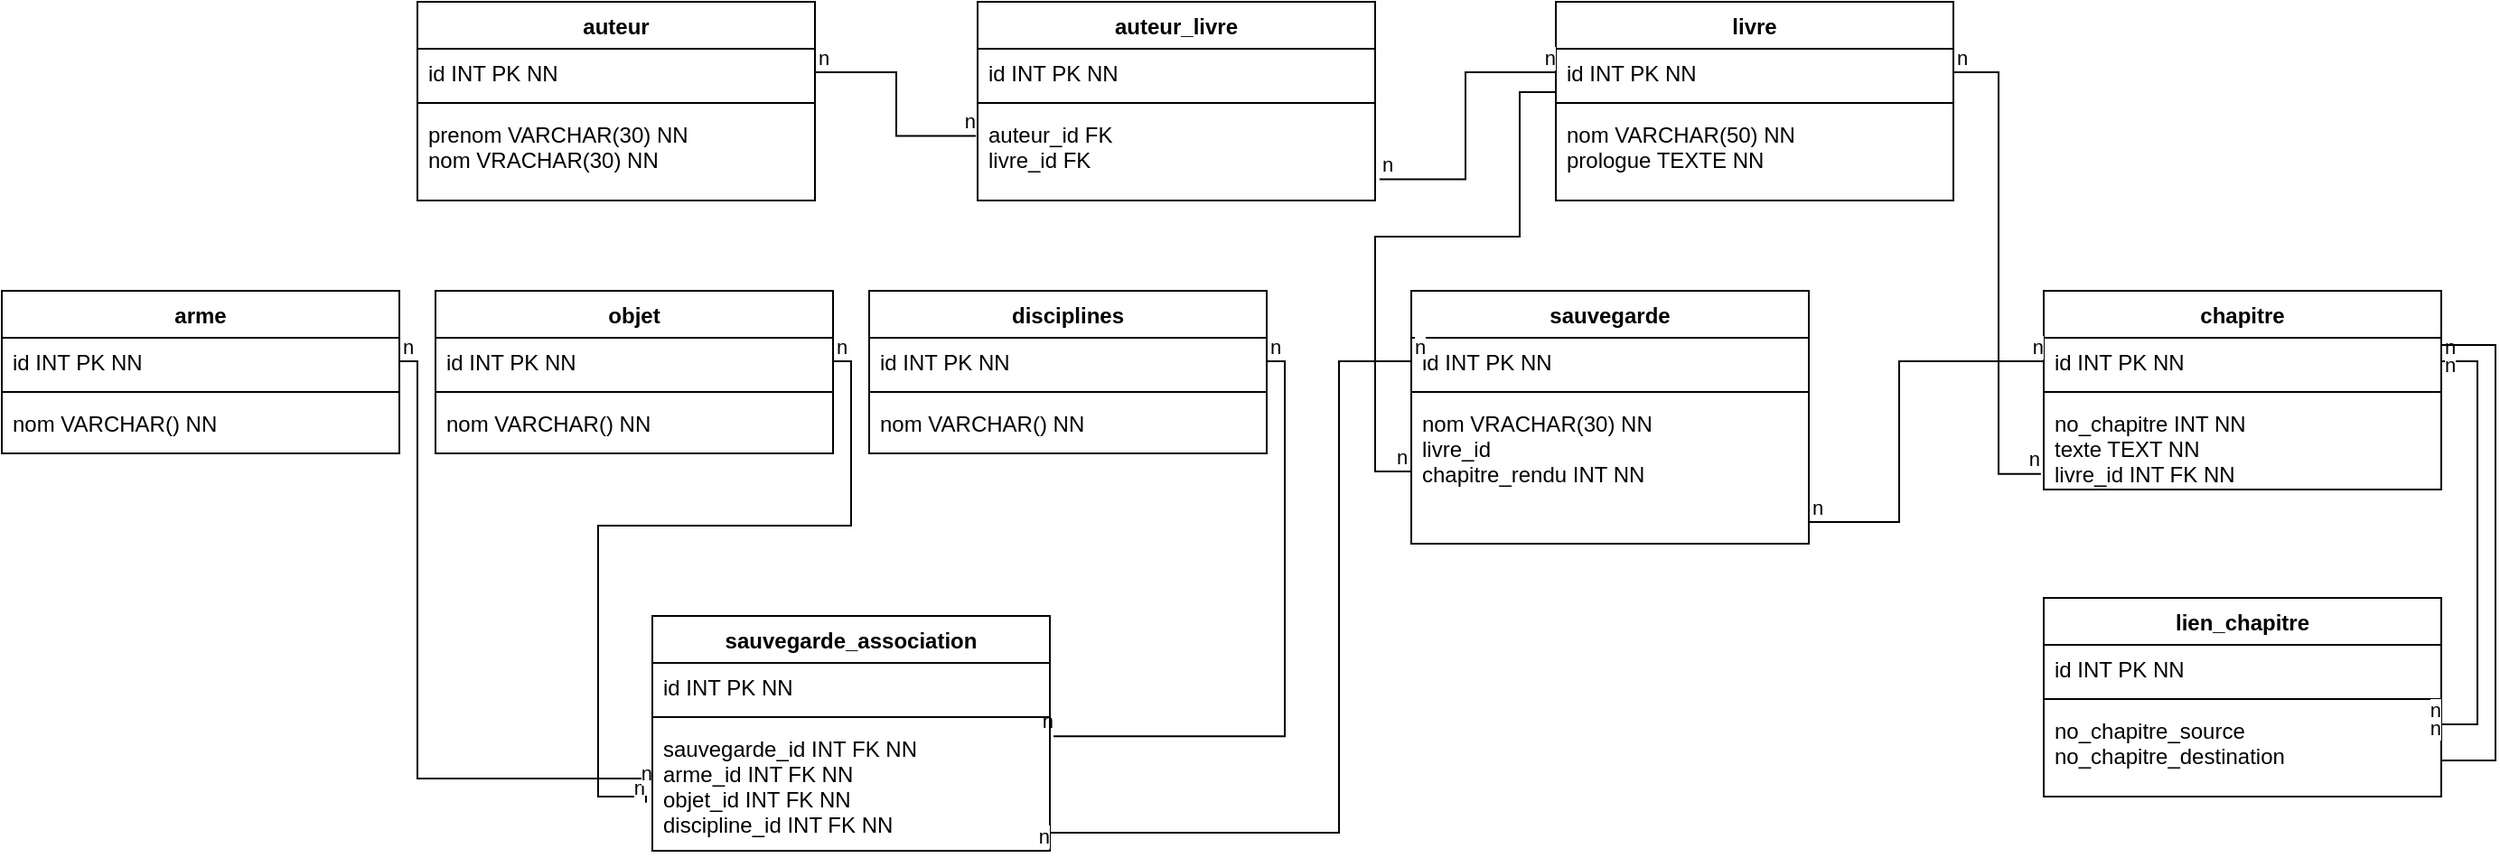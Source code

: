 <mxfile version="20.5.1" type="device"><diagram id="_yhc9MPSbgSZcNt6Nlfv" name="Page-1"><mxGraphModel dx="1490" dy="579" grid="1" gridSize="10" guides="1" tooltips="1" connect="1" arrows="1" fold="1" page="1" pageScale="1" pageWidth="1500" pageHeight="1000" math="0" shadow="0"><root><mxCell id="0"/><mxCell id="1" parent="0"/><mxCell id="9aMPmygyo-OPx1wmaG7k-5" value="chapitre" style="swimlane;fontStyle=1;align=center;verticalAlign=top;childLayout=stackLayout;horizontal=1;startSize=26;horizontalStack=0;resizeParent=1;resizeParentMax=0;resizeLast=0;collapsible=1;marginBottom=0;" parent="1" vertex="1"><mxGeometry x="1190" y="190" width="220" height="110" as="geometry"/></mxCell><mxCell id="9aMPmygyo-OPx1wmaG7k-6" value="id INT PK NN" style="text;strokeColor=none;fillColor=none;align=left;verticalAlign=top;spacingLeft=4;spacingRight=4;overflow=hidden;rotatable=0;points=[[0,0.5],[1,0.5]];portConstraint=eastwest;" parent="9aMPmygyo-OPx1wmaG7k-5" vertex="1"><mxGeometry y="26" width="220" height="26" as="geometry"/></mxCell><mxCell id="9aMPmygyo-OPx1wmaG7k-7" value="" style="line;strokeWidth=1;fillColor=none;align=left;verticalAlign=middle;spacingTop=-1;spacingLeft=3;spacingRight=3;rotatable=0;labelPosition=right;points=[];portConstraint=eastwest;strokeColor=inherit;" parent="9aMPmygyo-OPx1wmaG7k-5" vertex="1"><mxGeometry y="52" width="220" height="8" as="geometry"/></mxCell><mxCell id="9aMPmygyo-OPx1wmaG7k-8" value="no_chapitre INT NN&#10;texte TEXT NN&#10;livre_id INT FK NN" style="text;strokeColor=none;fillColor=none;align=left;verticalAlign=top;spacingLeft=4;spacingRight=4;overflow=hidden;rotatable=0;points=[[0,0.5],[1,0.5]];portConstraint=eastwest;" parent="9aMPmygyo-OPx1wmaG7k-5" vertex="1"><mxGeometry y="60" width="220" height="50" as="geometry"/></mxCell><mxCell id="9aMPmygyo-OPx1wmaG7k-13" value="livre" style="swimlane;fontStyle=1;align=center;verticalAlign=top;childLayout=stackLayout;horizontal=1;startSize=26;horizontalStack=0;resizeParent=1;resizeParentMax=0;resizeLast=0;collapsible=1;marginBottom=0;" parent="1" vertex="1"><mxGeometry x="920" y="30" width="220" height="110" as="geometry"/></mxCell><mxCell id="9aMPmygyo-OPx1wmaG7k-14" value="id INT PK NN" style="text;strokeColor=none;fillColor=none;align=left;verticalAlign=top;spacingLeft=4;spacingRight=4;overflow=hidden;rotatable=0;points=[[0,0.5],[1,0.5]];portConstraint=eastwest;" parent="9aMPmygyo-OPx1wmaG7k-13" vertex="1"><mxGeometry y="26" width="220" height="26" as="geometry"/></mxCell><mxCell id="9aMPmygyo-OPx1wmaG7k-15" value="" style="line;strokeWidth=1;fillColor=none;align=left;verticalAlign=middle;spacingTop=-1;spacingLeft=3;spacingRight=3;rotatable=0;labelPosition=right;points=[];portConstraint=eastwest;strokeColor=inherit;" parent="9aMPmygyo-OPx1wmaG7k-13" vertex="1"><mxGeometry y="52" width="220" height="8" as="geometry"/></mxCell><mxCell id="9aMPmygyo-OPx1wmaG7k-16" value="nom VARCHAR(50) NN&#10;prologue TEXTE NN" style="text;strokeColor=none;fillColor=none;align=left;verticalAlign=top;spacingLeft=4;spacingRight=4;overflow=hidden;rotatable=0;points=[[0,0.5],[1,0.5]];portConstraint=eastwest;" parent="9aMPmygyo-OPx1wmaG7k-13" vertex="1"><mxGeometry y="60" width="220" height="50" as="geometry"/></mxCell><mxCell id="9aMPmygyo-OPx1wmaG7k-21" value="auteur" style="swimlane;fontStyle=1;align=center;verticalAlign=top;childLayout=stackLayout;horizontal=1;startSize=26;horizontalStack=0;resizeParent=1;resizeParentMax=0;resizeLast=0;collapsible=1;marginBottom=0;" parent="1" vertex="1"><mxGeometry x="290" y="30" width="220" height="110" as="geometry"/></mxCell><mxCell id="9aMPmygyo-OPx1wmaG7k-22" value="id INT PK NN" style="text;strokeColor=none;fillColor=none;align=left;verticalAlign=top;spacingLeft=4;spacingRight=4;overflow=hidden;rotatable=0;points=[[0,0.5],[1,0.5]];portConstraint=eastwest;" parent="9aMPmygyo-OPx1wmaG7k-21" vertex="1"><mxGeometry y="26" width="220" height="26" as="geometry"/></mxCell><mxCell id="9aMPmygyo-OPx1wmaG7k-23" value="" style="line;strokeWidth=1;fillColor=none;align=left;verticalAlign=middle;spacingTop=-1;spacingLeft=3;spacingRight=3;rotatable=0;labelPosition=right;points=[];portConstraint=eastwest;strokeColor=inherit;" parent="9aMPmygyo-OPx1wmaG7k-21" vertex="1"><mxGeometry y="52" width="220" height="8" as="geometry"/></mxCell><mxCell id="9aMPmygyo-OPx1wmaG7k-24" value="prenom VARCHAR(30) NN&#10;nom VRACHAR(30) NN" style="text;strokeColor=none;fillColor=none;align=left;verticalAlign=top;spacingLeft=4;spacingRight=4;overflow=hidden;rotatable=0;points=[[0,0.5],[1,0.5]];portConstraint=eastwest;" parent="9aMPmygyo-OPx1wmaG7k-21" vertex="1"><mxGeometry y="60" width="220" height="50" as="geometry"/></mxCell><mxCell id="9aMPmygyo-OPx1wmaG7k-25" value="auteur_livre" style="swimlane;fontStyle=1;align=center;verticalAlign=top;childLayout=stackLayout;horizontal=1;startSize=26;horizontalStack=0;resizeParent=1;resizeParentMax=0;resizeLast=0;collapsible=1;marginBottom=0;" parent="1" vertex="1"><mxGeometry x="600" y="30" width="220" height="110" as="geometry"/></mxCell><mxCell id="9aMPmygyo-OPx1wmaG7k-26" value="id INT PK NN" style="text;strokeColor=none;fillColor=none;align=left;verticalAlign=top;spacingLeft=4;spacingRight=4;overflow=hidden;rotatable=0;points=[[0,0.5],[1,0.5]];portConstraint=eastwest;" parent="9aMPmygyo-OPx1wmaG7k-25" vertex="1"><mxGeometry y="26" width="220" height="26" as="geometry"/></mxCell><mxCell id="9aMPmygyo-OPx1wmaG7k-27" value="" style="line;strokeWidth=1;fillColor=none;align=left;verticalAlign=middle;spacingTop=-1;spacingLeft=3;spacingRight=3;rotatable=0;labelPosition=right;points=[];portConstraint=eastwest;strokeColor=inherit;" parent="9aMPmygyo-OPx1wmaG7k-25" vertex="1"><mxGeometry y="52" width="220" height="8" as="geometry"/></mxCell><mxCell id="9aMPmygyo-OPx1wmaG7k-28" value="auteur_id FK &#10;livre_id FK" style="text;strokeColor=none;fillColor=none;align=left;verticalAlign=top;spacingLeft=4;spacingRight=4;overflow=hidden;rotatable=0;points=[[0,0.5],[1,0.5]];portConstraint=eastwest;" parent="9aMPmygyo-OPx1wmaG7k-25" vertex="1"><mxGeometry y="60" width="220" height="50" as="geometry"/></mxCell><mxCell id="9aMPmygyo-OPx1wmaG7k-32" value="" style="endArrow=none;html=1;edgeStyle=orthogonalEdgeStyle;rounded=0;exitX=1;exitY=0.5;exitDx=0;exitDy=0;entryX=-0.004;entryY=0.284;entryDx=0;entryDy=0;entryPerimeter=0;" parent="1" source="9aMPmygyo-OPx1wmaG7k-22" target="9aMPmygyo-OPx1wmaG7k-28" edge="1"><mxGeometry relative="1" as="geometry"><mxPoint x="550" y="180" as="sourcePoint"/><mxPoint x="710" y="180" as="targetPoint"/></mxGeometry></mxCell><mxCell id="9aMPmygyo-OPx1wmaG7k-33" value="n" style="edgeLabel;resizable=0;html=1;align=left;verticalAlign=bottom;" parent="9aMPmygyo-OPx1wmaG7k-32" connectable="0" vertex="1"><mxGeometry x="-1" relative="1" as="geometry"/></mxCell><mxCell id="9aMPmygyo-OPx1wmaG7k-34" value="n" style="edgeLabel;resizable=0;html=1;align=right;verticalAlign=bottom;" parent="9aMPmygyo-OPx1wmaG7k-32" connectable="0" vertex="1"><mxGeometry x="1" relative="1" as="geometry"/></mxCell><mxCell id="9aMPmygyo-OPx1wmaG7k-35" value="" style="endArrow=none;html=1;edgeStyle=orthogonalEdgeStyle;rounded=0;exitX=1.011;exitY=0.764;exitDx=0;exitDy=0;entryX=0;entryY=0.5;entryDx=0;entryDy=0;exitPerimeter=0;" parent="1" source="9aMPmygyo-OPx1wmaG7k-28" target="9aMPmygyo-OPx1wmaG7k-14" edge="1"><mxGeometry relative="1" as="geometry"><mxPoint x="830.88" y="140" as="sourcePoint"/><mxPoint x="920.0" y="175.2" as="targetPoint"/></mxGeometry></mxCell><mxCell id="9aMPmygyo-OPx1wmaG7k-36" value="n" style="edgeLabel;resizable=0;html=1;align=left;verticalAlign=bottom;" parent="9aMPmygyo-OPx1wmaG7k-35" connectable="0" vertex="1"><mxGeometry x="-1" relative="1" as="geometry"/></mxCell><mxCell id="9aMPmygyo-OPx1wmaG7k-37" value="n" style="edgeLabel;resizable=0;html=1;align=right;verticalAlign=bottom;" parent="9aMPmygyo-OPx1wmaG7k-35" connectable="0" vertex="1"><mxGeometry x="1" relative="1" as="geometry"/></mxCell><mxCell id="9aMPmygyo-OPx1wmaG7k-38" value="" style="endArrow=none;html=1;edgeStyle=orthogonalEdgeStyle;rounded=0;exitX=1;exitY=0.5;exitDx=0;exitDy=0;entryX=-0.007;entryY=0.828;entryDx=0;entryDy=0;entryPerimeter=0;" parent="1" source="9aMPmygyo-OPx1wmaG7k-14" target="9aMPmygyo-OPx1wmaG7k-8" edge="1"><mxGeometry relative="1" as="geometry"><mxPoint x="1170" y="99.2" as="sourcePoint"/><mxPoint x="1267.58" y="40" as="targetPoint"/></mxGeometry></mxCell><mxCell id="9aMPmygyo-OPx1wmaG7k-39" value="n" style="edgeLabel;resizable=0;html=1;align=left;verticalAlign=bottom;" parent="9aMPmygyo-OPx1wmaG7k-38" connectable="0" vertex="1"><mxGeometry x="-1" relative="1" as="geometry"/></mxCell><mxCell id="9aMPmygyo-OPx1wmaG7k-40" value="n" style="edgeLabel;resizable=0;html=1;align=right;verticalAlign=bottom;" parent="9aMPmygyo-OPx1wmaG7k-38" connectable="0" vertex="1"><mxGeometry x="1" relative="1" as="geometry"/></mxCell><mxCell id="9aMPmygyo-OPx1wmaG7k-41" value="sauvegarde" style="swimlane;fontStyle=1;align=center;verticalAlign=top;childLayout=stackLayout;horizontal=1;startSize=26;horizontalStack=0;resizeParent=1;resizeParentMax=0;resizeLast=0;collapsible=1;marginBottom=0;" parent="1" vertex="1"><mxGeometry x="840" y="190" width="220" height="140" as="geometry"/></mxCell><mxCell id="9aMPmygyo-OPx1wmaG7k-42" value="id INT PK NN" style="text;strokeColor=none;fillColor=none;align=left;verticalAlign=top;spacingLeft=4;spacingRight=4;overflow=hidden;rotatable=0;points=[[0,0.5],[1,0.5]];portConstraint=eastwest;" parent="9aMPmygyo-OPx1wmaG7k-41" vertex="1"><mxGeometry y="26" width="220" height="26" as="geometry"/></mxCell><mxCell id="9aMPmygyo-OPx1wmaG7k-43" value="" style="line;strokeWidth=1;fillColor=none;align=left;verticalAlign=middle;spacingTop=-1;spacingLeft=3;spacingRight=3;rotatable=0;labelPosition=right;points=[];portConstraint=eastwest;strokeColor=inherit;" parent="9aMPmygyo-OPx1wmaG7k-41" vertex="1"><mxGeometry y="52" width="220" height="8" as="geometry"/></mxCell><mxCell id="9aMPmygyo-OPx1wmaG7k-44" value="nom VRACHAR(30) NN&#10;livre_id &#10;chapitre_rendu INT NN" style="text;strokeColor=none;fillColor=none;align=left;verticalAlign=top;spacingLeft=4;spacingRight=4;overflow=hidden;rotatable=0;points=[[0,0.5],[1,0.5]];portConstraint=eastwest;" parent="9aMPmygyo-OPx1wmaG7k-41" vertex="1"><mxGeometry y="60" width="220" height="80" as="geometry"/></mxCell><mxCell id="9aMPmygyo-OPx1wmaG7k-45" value="" style="endArrow=none;html=1;edgeStyle=orthogonalEdgeStyle;rounded=0;exitX=0.998;exitY=0.85;exitDx=0;exitDy=0;entryX=0;entryY=0.5;entryDx=0;entryDy=0;exitPerimeter=0;" parent="1" source="9aMPmygyo-OPx1wmaG7k-44" target="9aMPmygyo-OPx1wmaG7k-6" edge="1"><mxGeometry relative="1" as="geometry"><mxPoint x="520" y="300" as="sourcePoint"/><mxPoint x="609.12" y="335.2" as="targetPoint"/><Array as="points"><mxPoint x="1110" y="318"/><mxPoint x="1110" y="229"/></Array></mxGeometry></mxCell><mxCell id="9aMPmygyo-OPx1wmaG7k-46" value="n" style="edgeLabel;resizable=0;html=1;align=left;verticalAlign=bottom;" parent="9aMPmygyo-OPx1wmaG7k-45" connectable="0" vertex="1"><mxGeometry x="-1" relative="1" as="geometry"/></mxCell><mxCell id="9aMPmygyo-OPx1wmaG7k-47" value="n" style="edgeLabel;resizable=0;html=1;align=right;verticalAlign=bottom;" parent="9aMPmygyo-OPx1wmaG7k-45" connectable="0" vertex="1"><mxGeometry x="1" relative="1" as="geometry"/></mxCell><mxCell id="9aMPmygyo-OPx1wmaG7k-48" value="" style="endArrow=none;html=1;edgeStyle=orthogonalEdgeStyle;rounded=0;exitX=0;exitY=0.5;exitDx=0;exitDy=0;entryX=0;entryY=0.5;entryDx=0;entryDy=0;" parent="1" source="9aMPmygyo-OPx1wmaG7k-44" target="9aMPmygyo-OPx1wmaG7k-14" edge="1"><mxGeometry relative="1" as="geometry"><mxPoint x="729.56" y="300" as="sourcePoint"/><mxPoint x="910" y="80" as="targetPoint"/><Array as="points"><mxPoint x="820" y="290"/><mxPoint x="820" y="160"/><mxPoint x="900" y="160"/><mxPoint x="900" y="80"/><mxPoint x="920" y="80"/></Array></mxGeometry></mxCell><mxCell id="9aMPmygyo-OPx1wmaG7k-49" value="n" style="edgeLabel;resizable=0;html=1;align=left;verticalAlign=bottom;" parent="9aMPmygyo-OPx1wmaG7k-48" connectable="0" vertex="1"><mxGeometry x="-1" relative="1" as="geometry"><mxPoint x="-10" as="offset"/></mxGeometry></mxCell><mxCell id="9aMPmygyo-OPx1wmaG7k-50" value="n" style="edgeLabel;resizable=0;html=1;align=right;verticalAlign=bottom;" parent="9aMPmygyo-OPx1wmaG7k-48" connectable="0" vertex="1"><mxGeometry x="1" relative="1" as="geometry"/></mxCell><mxCell id="9aMPmygyo-OPx1wmaG7k-51" value="disciplines" style="swimlane;fontStyle=1;align=center;verticalAlign=top;childLayout=stackLayout;horizontal=1;startSize=26;horizontalStack=0;resizeParent=1;resizeParentMax=0;resizeLast=0;collapsible=1;marginBottom=0;" parent="1" vertex="1"><mxGeometry x="540" y="190" width="220" height="90" as="geometry"/></mxCell><mxCell id="9aMPmygyo-OPx1wmaG7k-52" value="id INT PK NN" style="text;strokeColor=none;fillColor=none;align=left;verticalAlign=top;spacingLeft=4;spacingRight=4;overflow=hidden;rotatable=0;points=[[0,0.5],[1,0.5]];portConstraint=eastwest;" parent="9aMPmygyo-OPx1wmaG7k-51" vertex="1"><mxGeometry y="26" width="220" height="26" as="geometry"/></mxCell><mxCell id="9aMPmygyo-OPx1wmaG7k-53" value="" style="line;strokeWidth=1;fillColor=none;align=left;verticalAlign=middle;spacingTop=-1;spacingLeft=3;spacingRight=3;rotatable=0;labelPosition=right;points=[];portConstraint=eastwest;strokeColor=inherit;" parent="9aMPmygyo-OPx1wmaG7k-51" vertex="1"><mxGeometry y="52" width="220" height="8" as="geometry"/></mxCell><mxCell id="9aMPmygyo-OPx1wmaG7k-54" value="nom VARCHAR() NN" style="text;strokeColor=none;fillColor=none;align=left;verticalAlign=top;spacingLeft=4;spacingRight=4;overflow=hidden;rotatable=0;points=[[0,0.5],[1,0.5]];portConstraint=eastwest;" parent="9aMPmygyo-OPx1wmaG7k-51" vertex="1"><mxGeometry y="60" width="220" height="30" as="geometry"/></mxCell><mxCell id="9aMPmygyo-OPx1wmaG7k-55" value="objet" style="swimlane;fontStyle=1;align=center;verticalAlign=top;childLayout=stackLayout;horizontal=1;startSize=26;horizontalStack=0;resizeParent=1;resizeParentMax=0;resizeLast=0;collapsible=1;marginBottom=0;" parent="1" vertex="1"><mxGeometry x="300" y="190" width="220" height="90" as="geometry"/></mxCell><mxCell id="9aMPmygyo-OPx1wmaG7k-56" value="id INT PK NN" style="text;strokeColor=none;fillColor=none;align=left;verticalAlign=top;spacingLeft=4;spacingRight=4;overflow=hidden;rotatable=0;points=[[0,0.5],[1,0.5]];portConstraint=eastwest;" parent="9aMPmygyo-OPx1wmaG7k-55" vertex="1"><mxGeometry y="26" width="220" height="26" as="geometry"/></mxCell><mxCell id="9aMPmygyo-OPx1wmaG7k-57" value="" style="line;strokeWidth=1;fillColor=none;align=left;verticalAlign=middle;spacingTop=-1;spacingLeft=3;spacingRight=3;rotatable=0;labelPosition=right;points=[];portConstraint=eastwest;strokeColor=inherit;" parent="9aMPmygyo-OPx1wmaG7k-55" vertex="1"><mxGeometry y="52" width="220" height="8" as="geometry"/></mxCell><mxCell id="9aMPmygyo-OPx1wmaG7k-58" value="nom VARCHAR() NN" style="text;strokeColor=none;fillColor=none;align=left;verticalAlign=top;spacingLeft=4;spacingRight=4;overflow=hidden;rotatable=0;points=[[0,0.5],[1,0.5]];portConstraint=eastwest;" parent="9aMPmygyo-OPx1wmaG7k-55" vertex="1"><mxGeometry y="60" width="220" height="30" as="geometry"/></mxCell><mxCell id="9aMPmygyo-OPx1wmaG7k-59" value="arme" style="swimlane;fontStyle=1;align=center;verticalAlign=top;childLayout=stackLayout;horizontal=1;startSize=26;horizontalStack=0;resizeParent=1;resizeParentMax=0;resizeLast=0;collapsible=1;marginBottom=0;" parent="1" vertex="1"><mxGeometry x="60" y="190" width="220" height="90" as="geometry"/></mxCell><mxCell id="9aMPmygyo-OPx1wmaG7k-60" value="id INT PK NN" style="text;strokeColor=none;fillColor=none;align=left;verticalAlign=top;spacingLeft=4;spacingRight=4;overflow=hidden;rotatable=0;points=[[0,0.5],[1,0.5]];portConstraint=eastwest;" parent="9aMPmygyo-OPx1wmaG7k-59" vertex="1"><mxGeometry y="26" width="220" height="26" as="geometry"/></mxCell><mxCell id="9aMPmygyo-OPx1wmaG7k-61" value="" style="line;strokeWidth=1;fillColor=none;align=left;verticalAlign=middle;spacingTop=-1;spacingLeft=3;spacingRight=3;rotatable=0;labelPosition=right;points=[];portConstraint=eastwest;strokeColor=inherit;" parent="9aMPmygyo-OPx1wmaG7k-59" vertex="1"><mxGeometry y="52" width="220" height="8" as="geometry"/></mxCell><mxCell id="9aMPmygyo-OPx1wmaG7k-62" value="nom VARCHAR() NN" style="text;strokeColor=none;fillColor=none;align=left;verticalAlign=top;spacingLeft=4;spacingRight=4;overflow=hidden;rotatable=0;points=[[0,0.5],[1,0.5]];portConstraint=eastwest;" parent="9aMPmygyo-OPx1wmaG7k-59" vertex="1"><mxGeometry y="60" width="220" height="30" as="geometry"/></mxCell><mxCell id="9aMPmygyo-OPx1wmaG7k-63" value="" style="endArrow=none;html=1;edgeStyle=orthogonalEdgeStyle;rounded=0;exitX=1;exitY=0.5;exitDx=0;exitDy=0;entryX=1.009;entryY=0.094;entryDx=0;entryDy=0;entryPerimeter=0;" parent="1" source="9aMPmygyo-OPx1wmaG7k-52" target="9aMPmygyo-OPx1wmaG7k-78" edge="1"><mxGeometry relative="1" as="geometry"><mxPoint x="590" y="340" as="sourcePoint"/><mxPoint x="770" y="450" as="targetPoint"/></mxGeometry></mxCell><mxCell id="9aMPmygyo-OPx1wmaG7k-64" value="n" style="edgeLabel;resizable=0;html=1;align=left;verticalAlign=bottom;" parent="9aMPmygyo-OPx1wmaG7k-63" connectable="0" vertex="1"><mxGeometry x="-1" relative="1" as="geometry"/></mxCell><mxCell id="9aMPmygyo-OPx1wmaG7k-65" value="n" style="edgeLabel;resizable=0;html=1;align=right;verticalAlign=bottom;" parent="9aMPmygyo-OPx1wmaG7k-63" connectable="0" vertex="1"><mxGeometry x="1" relative="1" as="geometry"/></mxCell><mxCell id="9aMPmygyo-OPx1wmaG7k-66" value="" style="endArrow=none;html=1;edgeStyle=orthogonalEdgeStyle;rounded=0;exitX=1;exitY=0.5;exitDx=0;exitDy=0;entryX=-0.016;entryY=0.62;entryDx=0;entryDy=0;entryPerimeter=0;" parent="1" source="9aMPmygyo-OPx1wmaG7k-56" target="9aMPmygyo-OPx1wmaG7k-78" edge="1"><mxGeometry relative="1" as="geometry"><mxPoint x="530" y="230" as="sourcePoint"/><mxPoint x="370" y="470" as="targetPoint"/><Array as="points"><mxPoint x="530" y="229"/><mxPoint x="530" y="320"/><mxPoint x="390" y="320"/><mxPoint x="390" y="470"/><mxPoint x="417" y="470"/></Array></mxGeometry></mxCell><mxCell id="9aMPmygyo-OPx1wmaG7k-67" value="n" style="edgeLabel;resizable=0;html=1;align=left;verticalAlign=bottom;" parent="9aMPmygyo-OPx1wmaG7k-66" connectable="0" vertex="1"><mxGeometry x="-1" relative="1" as="geometry"/></mxCell><mxCell id="9aMPmygyo-OPx1wmaG7k-68" value="n" style="edgeLabel;resizable=0;html=1;align=right;verticalAlign=bottom;" parent="9aMPmygyo-OPx1wmaG7k-66" connectable="0" vertex="1"><mxGeometry x="1" relative="1" as="geometry"/></mxCell><mxCell id="9aMPmygyo-OPx1wmaG7k-72" value="" style="endArrow=none;html=1;edgeStyle=orthogonalEdgeStyle;rounded=0;exitX=1;exitY=0.5;exitDx=0;exitDy=0;entryX=0;entryY=0.5;entryDx=0;entryDy=0;" parent="1" source="9aMPmygyo-OPx1wmaG7k-60" target="9aMPmygyo-OPx1wmaG7k-78" edge="1"><mxGeometry relative="1" as="geometry"><mxPoint x="289.95" y="310.0" as="sourcePoint"/><mxPoint x="380" y="460" as="targetPoint"/><Array as="points"><mxPoint x="290" y="229"/><mxPoint x="290" y="460"/><mxPoint x="420" y="460"/></Array></mxGeometry></mxCell><mxCell id="9aMPmygyo-OPx1wmaG7k-73" value="n" style="edgeLabel;resizable=0;html=1;align=left;verticalAlign=bottom;" parent="9aMPmygyo-OPx1wmaG7k-72" connectable="0" vertex="1"><mxGeometry x="-1" relative="1" as="geometry"/></mxCell><mxCell id="9aMPmygyo-OPx1wmaG7k-74" value="n" style="edgeLabel;resizable=0;html=1;align=right;verticalAlign=bottom;" parent="9aMPmygyo-OPx1wmaG7k-72" connectable="0" vertex="1"><mxGeometry x="1" relative="1" as="geometry"/></mxCell><mxCell id="9aMPmygyo-OPx1wmaG7k-75" value="sauvegarde_association" style="swimlane;fontStyle=1;align=center;verticalAlign=top;childLayout=stackLayout;horizontal=1;startSize=26;horizontalStack=0;resizeParent=1;resizeParentMax=0;resizeLast=0;collapsible=1;marginBottom=0;" parent="1" vertex="1"><mxGeometry x="420" y="370" width="220" height="130" as="geometry"/></mxCell><mxCell id="9aMPmygyo-OPx1wmaG7k-76" value="id INT PK NN" style="text;strokeColor=none;fillColor=none;align=left;verticalAlign=top;spacingLeft=4;spacingRight=4;overflow=hidden;rotatable=0;points=[[0,0.5],[1,0.5]];portConstraint=eastwest;" parent="9aMPmygyo-OPx1wmaG7k-75" vertex="1"><mxGeometry y="26" width="220" height="26" as="geometry"/></mxCell><mxCell id="9aMPmygyo-OPx1wmaG7k-77" value="" style="line;strokeWidth=1;fillColor=none;align=left;verticalAlign=middle;spacingTop=-1;spacingLeft=3;spacingRight=3;rotatable=0;labelPosition=right;points=[];portConstraint=eastwest;strokeColor=inherit;" parent="9aMPmygyo-OPx1wmaG7k-75" vertex="1"><mxGeometry y="52" width="220" height="8" as="geometry"/></mxCell><mxCell id="9aMPmygyo-OPx1wmaG7k-78" value="sauvegarde_id INT FK NN&#10;arme_id INT FK NN&#10;objet_id INT FK NN&#10;discipline_id INT FK NN" style="text;strokeColor=none;fillColor=none;align=left;verticalAlign=top;spacingLeft=4;spacingRight=4;overflow=hidden;rotatable=0;points=[[0,0.5],[1,0.5]];portConstraint=eastwest;" parent="9aMPmygyo-OPx1wmaG7k-75" vertex="1"><mxGeometry y="60" width="220" height="70" as="geometry"/></mxCell><mxCell id="9aMPmygyo-OPx1wmaG7k-79" value="" style="endArrow=none;html=1;edgeStyle=orthogonalEdgeStyle;rounded=0;exitX=0;exitY=0.5;exitDx=0;exitDy=0;entryX=1;entryY=1;entryDx=0;entryDy=0;entryPerimeter=0;" parent="1" source="9aMPmygyo-OPx1wmaG7k-42" target="9aMPmygyo-OPx1wmaG7k-78" edge="1"><mxGeometry relative="1" as="geometry"><mxPoint x="770" y="239.0" as="sourcePoint"/><mxPoint x="650" y="490" as="targetPoint"/><Array as="points"><mxPoint x="800" y="229"/><mxPoint x="800" y="490"/><mxPoint x="640" y="490"/></Array></mxGeometry></mxCell><mxCell id="9aMPmygyo-OPx1wmaG7k-80" value="n" style="edgeLabel;resizable=0;html=1;align=left;verticalAlign=bottom;" parent="9aMPmygyo-OPx1wmaG7k-79" connectable="0" vertex="1"><mxGeometry x="-1" relative="1" as="geometry"/></mxCell><mxCell id="9aMPmygyo-OPx1wmaG7k-81" value="n" style="edgeLabel;resizable=0;html=1;align=right;verticalAlign=bottom;" parent="9aMPmygyo-OPx1wmaG7k-79" connectable="0" vertex="1"><mxGeometry x="1" relative="1" as="geometry"/></mxCell><mxCell id="9aMPmygyo-OPx1wmaG7k-82" value="lien_chapitre" style="swimlane;fontStyle=1;align=center;verticalAlign=top;childLayout=stackLayout;horizontal=1;startSize=26;horizontalStack=0;resizeParent=1;resizeParentMax=0;resizeLast=0;collapsible=1;marginBottom=0;" parent="1" vertex="1"><mxGeometry x="1190" y="360" width="220" height="110" as="geometry"/></mxCell><mxCell id="9aMPmygyo-OPx1wmaG7k-83" value="id INT PK NN" style="text;strokeColor=none;fillColor=none;align=left;verticalAlign=top;spacingLeft=4;spacingRight=4;overflow=hidden;rotatable=0;points=[[0,0.5],[1,0.5]];portConstraint=eastwest;" parent="9aMPmygyo-OPx1wmaG7k-82" vertex="1"><mxGeometry y="26" width="220" height="26" as="geometry"/></mxCell><mxCell id="9aMPmygyo-OPx1wmaG7k-84" value="" style="line;strokeWidth=1;fillColor=none;align=left;verticalAlign=middle;spacingTop=-1;spacingLeft=3;spacingRight=3;rotatable=0;labelPosition=right;points=[];portConstraint=eastwest;strokeColor=inherit;" parent="9aMPmygyo-OPx1wmaG7k-82" vertex="1"><mxGeometry y="52" width="220" height="8" as="geometry"/></mxCell><mxCell id="9aMPmygyo-OPx1wmaG7k-85" value="no_chapitre_source&#10;no_chapitre_destination" style="text;strokeColor=none;fillColor=none;align=left;verticalAlign=top;spacingLeft=4;spacingRight=4;overflow=hidden;rotatable=0;points=[[0,0.5],[1,0.5]];portConstraint=eastwest;" parent="9aMPmygyo-OPx1wmaG7k-82" vertex="1"><mxGeometry y="60" width="220" height="50" as="geometry"/></mxCell><mxCell id="9aMPmygyo-OPx1wmaG7k-86" value="" style="endArrow=none;html=1;edgeStyle=orthogonalEdgeStyle;rounded=0;exitX=1;exitY=0.5;exitDx=0;exitDy=0;entryX=1;entryY=0.2;entryDx=0;entryDy=0;entryPerimeter=0;" parent="1" source="9aMPmygyo-OPx1wmaG7k-6" target="9aMPmygyo-OPx1wmaG7k-85" edge="1"><mxGeometry relative="1" as="geometry"><mxPoint x="1330" y="240" as="sourcePoint"/><mxPoint x="1450" y="410" as="targetPoint"/><Array as="points"><mxPoint x="1430" y="229"/><mxPoint x="1430" y="430"/></Array></mxGeometry></mxCell><mxCell id="9aMPmygyo-OPx1wmaG7k-87" value="n" style="edgeLabel;resizable=0;html=1;align=left;verticalAlign=bottom;" parent="9aMPmygyo-OPx1wmaG7k-86" connectable="0" vertex="1"><mxGeometry x="-1" relative="1" as="geometry"/></mxCell><mxCell id="9aMPmygyo-OPx1wmaG7k-88" value="n" style="edgeLabel;resizable=0;html=1;align=right;verticalAlign=bottom;" parent="9aMPmygyo-OPx1wmaG7k-86" connectable="0" vertex="1"><mxGeometry x="1" relative="1" as="geometry"/></mxCell><mxCell id="9aMPmygyo-OPx1wmaG7k-89" value="" style="endArrow=none;html=1;edgeStyle=orthogonalEdgeStyle;rounded=0;exitX=1;exitY=0.5;exitDx=0;exitDy=0;entryX=1;entryY=0.2;entryDx=0;entryDy=0;entryPerimeter=0;" parent="1" edge="1"><mxGeometry relative="1" as="geometry"><mxPoint x="1410" y="239" as="sourcePoint"/><mxPoint x="1410" y="440" as="targetPoint"/><Array as="points"><mxPoint x="1410" y="220"/><mxPoint x="1440" y="220"/><mxPoint x="1440" y="450"/><mxPoint x="1410" y="450"/></Array></mxGeometry></mxCell><mxCell id="9aMPmygyo-OPx1wmaG7k-90" value="n" style="edgeLabel;resizable=0;html=1;align=left;verticalAlign=bottom;" parent="9aMPmygyo-OPx1wmaG7k-89" connectable="0" vertex="1"><mxGeometry x="-1" relative="1" as="geometry"/></mxCell><mxCell id="9aMPmygyo-OPx1wmaG7k-91" value="n" style="edgeLabel;resizable=0;html=1;align=right;verticalAlign=bottom;" parent="9aMPmygyo-OPx1wmaG7k-89" connectable="0" vertex="1"><mxGeometry x="1" relative="1" as="geometry"/></mxCell></root></mxGraphModel></diagram></mxfile>